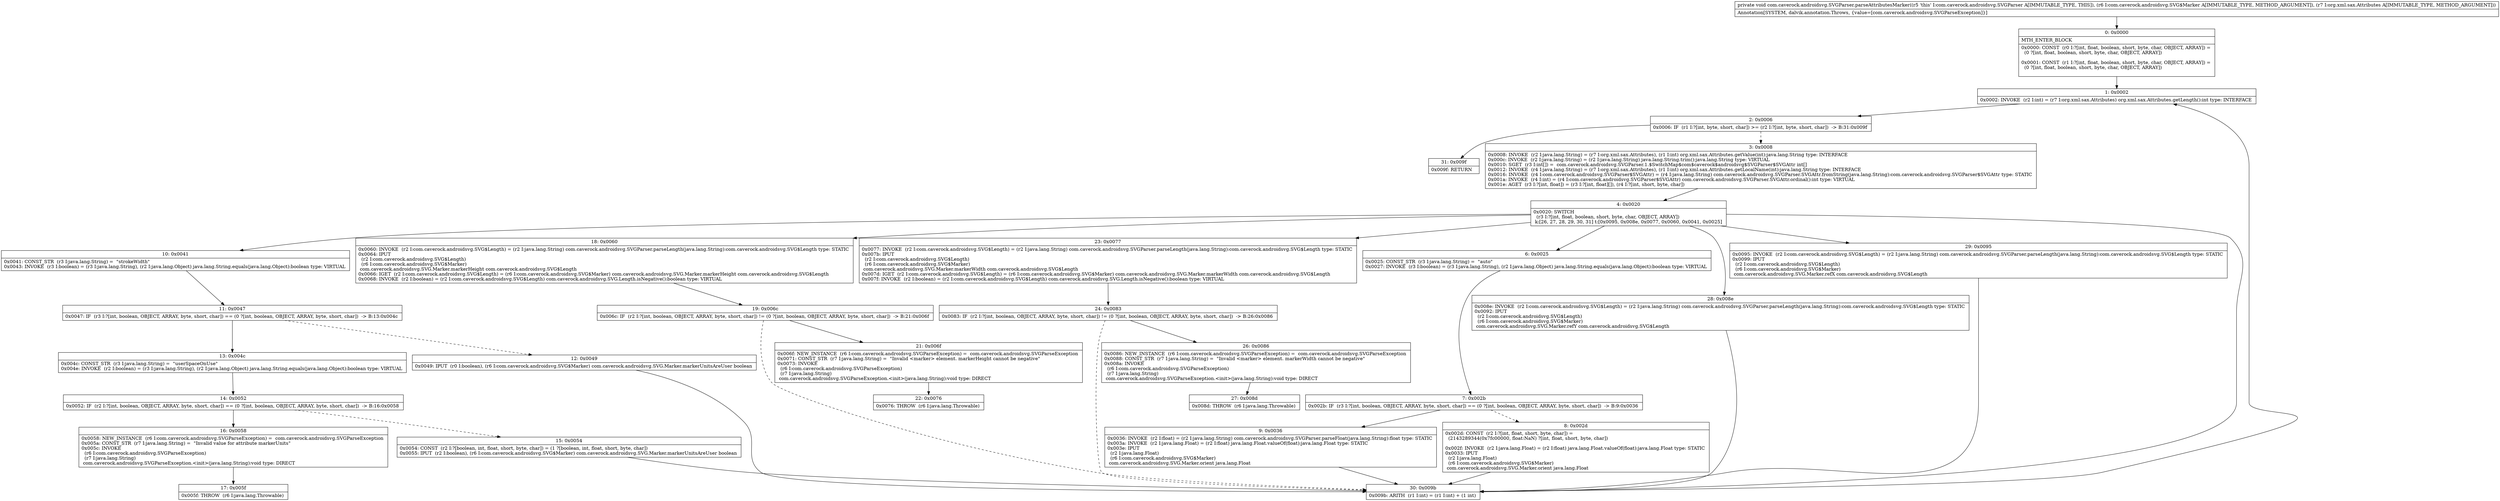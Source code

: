 digraph "CFG forcom.caverock.androidsvg.SVGParser.parseAttributesMarker(Lcom\/caverock\/androidsvg\/SVG$Marker;Lorg\/xml\/sax\/Attributes;)V" {
Node_0 [shape=record,label="{0\:\ 0x0000|MTH_ENTER_BLOCK\l|0x0000: CONST  (r0 I:?[int, float, boolean, short, byte, char, OBJECT, ARRAY]) = \l  (0 ?[int, float, boolean, short, byte, char, OBJECT, ARRAY])\l \l0x0001: CONST  (r1 I:?[int, float, boolean, short, byte, char, OBJECT, ARRAY]) = \l  (0 ?[int, float, boolean, short, byte, char, OBJECT, ARRAY])\l \l}"];
Node_1 [shape=record,label="{1\:\ 0x0002|0x0002: INVOKE  (r2 I:int) = (r7 I:org.xml.sax.Attributes) org.xml.sax.Attributes.getLength():int type: INTERFACE \l}"];
Node_2 [shape=record,label="{2\:\ 0x0006|0x0006: IF  (r1 I:?[int, byte, short, char]) \>= (r2 I:?[int, byte, short, char])  \-\> B:31:0x009f \l}"];
Node_3 [shape=record,label="{3\:\ 0x0008|0x0008: INVOKE  (r2 I:java.lang.String) = (r7 I:org.xml.sax.Attributes), (r1 I:int) org.xml.sax.Attributes.getValue(int):java.lang.String type: INTERFACE \l0x000c: INVOKE  (r2 I:java.lang.String) = (r2 I:java.lang.String) java.lang.String.trim():java.lang.String type: VIRTUAL \l0x0010: SGET  (r3 I:int[]) =  com.caverock.androidsvg.SVGParser.1.$SwitchMap$com$caverock$androidsvg$SVGParser$SVGAttr int[] \l0x0012: INVOKE  (r4 I:java.lang.String) = (r7 I:org.xml.sax.Attributes), (r1 I:int) org.xml.sax.Attributes.getLocalName(int):java.lang.String type: INTERFACE \l0x0016: INVOKE  (r4 I:com.caverock.androidsvg.SVGParser$SVGAttr) = (r4 I:java.lang.String) com.caverock.androidsvg.SVGParser.SVGAttr.fromString(java.lang.String):com.caverock.androidsvg.SVGParser$SVGAttr type: STATIC \l0x001a: INVOKE  (r4 I:int) = (r4 I:com.caverock.androidsvg.SVGParser$SVGAttr) com.caverock.androidsvg.SVGParser.SVGAttr.ordinal():int type: VIRTUAL \l0x001e: AGET  (r3 I:?[int, float]) = (r3 I:?[int, float][]), (r4 I:?[int, short, byte, char]) \l}"];
Node_4 [shape=record,label="{4\:\ 0x0020|0x0020: SWITCH  \l  (r3 I:?[int, float, boolean, short, byte, char, OBJECT, ARRAY])\l k:[26, 27, 28, 29, 30, 31] t:[0x0095, 0x008e, 0x0077, 0x0060, 0x0041, 0x0025] \l}"];
Node_6 [shape=record,label="{6\:\ 0x0025|0x0025: CONST_STR  (r3 I:java.lang.String) =  \"auto\" \l0x0027: INVOKE  (r3 I:boolean) = (r3 I:java.lang.String), (r2 I:java.lang.Object) java.lang.String.equals(java.lang.Object):boolean type: VIRTUAL \l}"];
Node_7 [shape=record,label="{7\:\ 0x002b|0x002b: IF  (r3 I:?[int, boolean, OBJECT, ARRAY, byte, short, char]) == (0 ?[int, boolean, OBJECT, ARRAY, byte, short, char])  \-\> B:9:0x0036 \l}"];
Node_8 [shape=record,label="{8\:\ 0x002d|0x002d: CONST  (r2 I:?[int, float, short, byte, char]) = \l  (2143289344(0x7fc00000, float:NaN) ?[int, float, short, byte, char])\l \l0x002f: INVOKE  (r2 I:java.lang.Float) = (r2 I:float) java.lang.Float.valueOf(float):java.lang.Float type: STATIC \l0x0033: IPUT  \l  (r2 I:java.lang.Float)\l  (r6 I:com.caverock.androidsvg.SVG$Marker)\l com.caverock.androidsvg.SVG.Marker.orient java.lang.Float \l}"];
Node_9 [shape=record,label="{9\:\ 0x0036|0x0036: INVOKE  (r2 I:float) = (r2 I:java.lang.String) com.caverock.androidsvg.SVGParser.parseFloat(java.lang.String):float type: STATIC \l0x003a: INVOKE  (r2 I:java.lang.Float) = (r2 I:float) java.lang.Float.valueOf(float):java.lang.Float type: STATIC \l0x003e: IPUT  \l  (r2 I:java.lang.Float)\l  (r6 I:com.caverock.androidsvg.SVG$Marker)\l com.caverock.androidsvg.SVG.Marker.orient java.lang.Float \l}"];
Node_10 [shape=record,label="{10\:\ 0x0041|0x0041: CONST_STR  (r3 I:java.lang.String) =  \"strokeWidth\" \l0x0043: INVOKE  (r3 I:boolean) = (r3 I:java.lang.String), (r2 I:java.lang.Object) java.lang.String.equals(java.lang.Object):boolean type: VIRTUAL \l}"];
Node_11 [shape=record,label="{11\:\ 0x0047|0x0047: IF  (r3 I:?[int, boolean, OBJECT, ARRAY, byte, short, char]) == (0 ?[int, boolean, OBJECT, ARRAY, byte, short, char])  \-\> B:13:0x004c \l}"];
Node_12 [shape=record,label="{12\:\ 0x0049|0x0049: IPUT  (r0 I:boolean), (r6 I:com.caverock.androidsvg.SVG$Marker) com.caverock.androidsvg.SVG.Marker.markerUnitsAreUser boolean \l}"];
Node_13 [shape=record,label="{13\:\ 0x004c|0x004c: CONST_STR  (r3 I:java.lang.String) =  \"userSpaceOnUse\" \l0x004e: INVOKE  (r2 I:boolean) = (r3 I:java.lang.String), (r2 I:java.lang.Object) java.lang.String.equals(java.lang.Object):boolean type: VIRTUAL \l}"];
Node_14 [shape=record,label="{14\:\ 0x0052|0x0052: IF  (r2 I:?[int, boolean, OBJECT, ARRAY, byte, short, char]) == (0 ?[int, boolean, OBJECT, ARRAY, byte, short, char])  \-\> B:16:0x0058 \l}"];
Node_15 [shape=record,label="{15\:\ 0x0054|0x0054: CONST  (r2 I:?[boolean, int, float, short, byte, char]) = (1 ?[boolean, int, float, short, byte, char]) \l0x0055: IPUT  (r2 I:boolean), (r6 I:com.caverock.androidsvg.SVG$Marker) com.caverock.androidsvg.SVG.Marker.markerUnitsAreUser boolean \l}"];
Node_16 [shape=record,label="{16\:\ 0x0058|0x0058: NEW_INSTANCE  (r6 I:com.caverock.androidsvg.SVGParseException) =  com.caverock.androidsvg.SVGParseException \l0x005a: CONST_STR  (r7 I:java.lang.String) =  \"Invalid value for attribute markerUnits\" \l0x005c: INVOKE  \l  (r6 I:com.caverock.androidsvg.SVGParseException)\l  (r7 I:java.lang.String)\l com.caverock.androidsvg.SVGParseException.\<init\>(java.lang.String):void type: DIRECT \l}"];
Node_17 [shape=record,label="{17\:\ 0x005f|0x005f: THROW  (r6 I:java.lang.Throwable) \l}"];
Node_18 [shape=record,label="{18\:\ 0x0060|0x0060: INVOKE  (r2 I:com.caverock.androidsvg.SVG$Length) = (r2 I:java.lang.String) com.caverock.androidsvg.SVGParser.parseLength(java.lang.String):com.caverock.androidsvg.SVG$Length type: STATIC \l0x0064: IPUT  \l  (r2 I:com.caverock.androidsvg.SVG$Length)\l  (r6 I:com.caverock.androidsvg.SVG$Marker)\l com.caverock.androidsvg.SVG.Marker.markerHeight com.caverock.androidsvg.SVG$Length \l0x0066: IGET  (r2 I:com.caverock.androidsvg.SVG$Length) = (r6 I:com.caverock.androidsvg.SVG$Marker) com.caverock.androidsvg.SVG.Marker.markerHeight com.caverock.androidsvg.SVG$Length \l0x0068: INVOKE  (r2 I:boolean) = (r2 I:com.caverock.androidsvg.SVG$Length) com.caverock.androidsvg.SVG.Length.isNegative():boolean type: VIRTUAL \l}"];
Node_19 [shape=record,label="{19\:\ 0x006c|0x006c: IF  (r2 I:?[int, boolean, OBJECT, ARRAY, byte, short, char]) != (0 ?[int, boolean, OBJECT, ARRAY, byte, short, char])  \-\> B:21:0x006f \l}"];
Node_21 [shape=record,label="{21\:\ 0x006f|0x006f: NEW_INSTANCE  (r6 I:com.caverock.androidsvg.SVGParseException) =  com.caverock.androidsvg.SVGParseException \l0x0071: CONST_STR  (r7 I:java.lang.String) =  \"Invalid \<marker\> element. markerHeight cannot be negative\" \l0x0073: INVOKE  \l  (r6 I:com.caverock.androidsvg.SVGParseException)\l  (r7 I:java.lang.String)\l com.caverock.androidsvg.SVGParseException.\<init\>(java.lang.String):void type: DIRECT \l}"];
Node_22 [shape=record,label="{22\:\ 0x0076|0x0076: THROW  (r6 I:java.lang.Throwable) \l}"];
Node_23 [shape=record,label="{23\:\ 0x0077|0x0077: INVOKE  (r2 I:com.caverock.androidsvg.SVG$Length) = (r2 I:java.lang.String) com.caverock.androidsvg.SVGParser.parseLength(java.lang.String):com.caverock.androidsvg.SVG$Length type: STATIC \l0x007b: IPUT  \l  (r2 I:com.caverock.androidsvg.SVG$Length)\l  (r6 I:com.caverock.androidsvg.SVG$Marker)\l com.caverock.androidsvg.SVG.Marker.markerWidth com.caverock.androidsvg.SVG$Length \l0x007d: IGET  (r2 I:com.caverock.androidsvg.SVG$Length) = (r6 I:com.caverock.androidsvg.SVG$Marker) com.caverock.androidsvg.SVG.Marker.markerWidth com.caverock.androidsvg.SVG$Length \l0x007f: INVOKE  (r2 I:boolean) = (r2 I:com.caverock.androidsvg.SVG$Length) com.caverock.androidsvg.SVG.Length.isNegative():boolean type: VIRTUAL \l}"];
Node_24 [shape=record,label="{24\:\ 0x0083|0x0083: IF  (r2 I:?[int, boolean, OBJECT, ARRAY, byte, short, char]) != (0 ?[int, boolean, OBJECT, ARRAY, byte, short, char])  \-\> B:26:0x0086 \l}"];
Node_26 [shape=record,label="{26\:\ 0x0086|0x0086: NEW_INSTANCE  (r6 I:com.caverock.androidsvg.SVGParseException) =  com.caverock.androidsvg.SVGParseException \l0x0088: CONST_STR  (r7 I:java.lang.String) =  \"Invalid \<marker\> element. markerWidth cannot be negative\" \l0x008a: INVOKE  \l  (r6 I:com.caverock.androidsvg.SVGParseException)\l  (r7 I:java.lang.String)\l com.caverock.androidsvg.SVGParseException.\<init\>(java.lang.String):void type: DIRECT \l}"];
Node_27 [shape=record,label="{27\:\ 0x008d|0x008d: THROW  (r6 I:java.lang.Throwable) \l}"];
Node_28 [shape=record,label="{28\:\ 0x008e|0x008e: INVOKE  (r2 I:com.caverock.androidsvg.SVG$Length) = (r2 I:java.lang.String) com.caverock.androidsvg.SVGParser.parseLength(java.lang.String):com.caverock.androidsvg.SVG$Length type: STATIC \l0x0092: IPUT  \l  (r2 I:com.caverock.androidsvg.SVG$Length)\l  (r6 I:com.caverock.androidsvg.SVG$Marker)\l com.caverock.androidsvg.SVG.Marker.refY com.caverock.androidsvg.SVG$Length \l}"];
Node_29 [shape=record,label="{29\:\ 0x0095|0x0095: INVOKE  (r2 I:com.caverock.androidsvg.SVG$Length) = (r2 I:java.lang.String) com.caverock.androidsvg.SVGParser.parseLength(java.lang.String):com.caverock.androidsvg.SVG$Length type: STATIC \l0x0099: IPUT  \l  (r2 I:com.caverock.androidsvg.SVG$Length)\l  (r6 I:com.caverock.androidsvg.SVG$Marker)\l com.caverock.androidsvg.SVG.Marker.refX com.caverock.androidsvg.SVG$Length \l}"];
Node_30 [shape=record,label="{30\:\ 0x009b|0x009b: ARITH  (r1 I:int) = (r1 I:int) + (1 int) \l}"];
Node_31 [shape=record,label="{31\:\ 0x009f|0x009f: RETURN   \l}"];
MethodNode[shape=record,label="{private void com.caverock.androidsvg.SVGParser.parseAttributesMarker((r5 'this' I:com.caverock.androidsvg.SVGParser A[IMMUTABLE_TYPE, THIS]), (r6 I:com.caverock.androidsvg.SVG$Marker A[IMMUTABLE_TYPE, METHOD_ARGUMENT]), (r7 I:org.xml.sax.Attributes A[IMMUTABLE_TYPE, METHOD_ARGUMENT]))  | Annotation[SYSTEM, dalvik.annotation.Throws, \{value=[com.caverock.androidsvg.SVGParseException]\}]\l}"];
MethodNode -> Node_0;
Node_0 -> Node_1;
Node_1 -> Node_2;
Node_2 -> Node_3[style=dashed];
Node_2 -> Node_31;
Node_3 -> Node_4;
Node_4 -> Node_6;
Node_4 -> Node_10;
Node_4 -> Node_18;
Node_4 -> Node_23;
Node_4 -> Node_28;
Node_4 -> Node_29;
Node_4 -> Node_30;
Node_6 -> Node_7;
Node_7 -> Node_8[style=dashed];
Node_7 -> Node_9;
Node_8 -> Node_30;
Node_9 -> Node_30;
Node_10 -> Node_11;
Node_11 -> Node_12[style=dashed];
Node_11 -> Node_13;
Node_12 -> Node_30;
Node_13 -> Node_14;
Node_14 -> Node_15[style=dashed];
Node_14 -> Node_16;
Node_15 -> Node_30;
Node_16 -> Node_17;
Node_18 -> Node_19;
Node_19 -> Node_21;
Node_19 -> Node_30[style=dashed];
Node_21 -> Node_22;
Node_23 -> Node_24;
Node_24 -> Node_26;
Node_24 -> Node_30[style=dashed];
Node_26 -> Node_27;
Node_28 -> Node_30;
Node_29 -> Node_30;
Node_30 -> Node_1;
}

